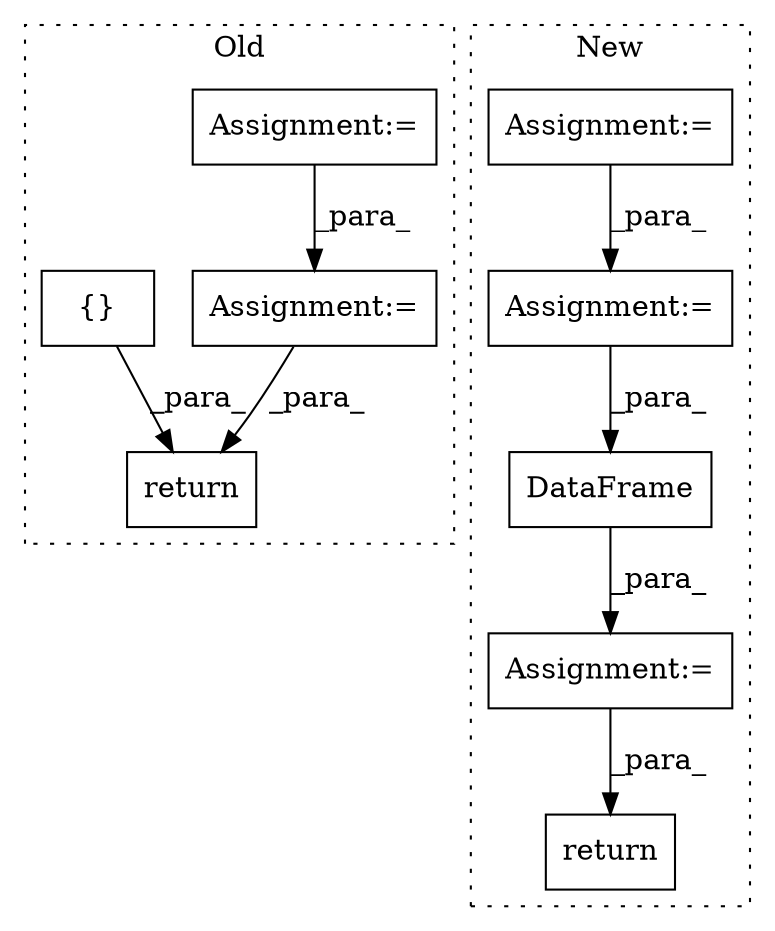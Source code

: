 digraph G {
subgraph cluster0 {
1 [label="return" a="41" s="896" l="7" shape="box"];
4 [label="Assignment:=" a="7" s="716" l="1" shape="box"];
6 [label="Assignment:=" a="7" s="542" l="1" shape="box"];
9 [label="{}" a="4" s="811,833" l="1,1" shape="box"];
label = "Old";
style="dotted";
}
subgraph cluster1 {
2 [label="DataFrame" a="32" s="749,795" l="10,1" shape="box"];
3 [label="return" a="41" s="952" l="7" shape="box"];
5 [label="Assignment:=" a="7" s="892" l="1" shape="box"];
7 [label="Assignment:=" a="7" s="615" l="1" shape="box"];
8 [label="Assignment:=" a="7" s="646" l="1" shape="box"];
label = "New";
style="dotted";
}
2 -> 5 [label="_para_"];
4 -> 1 [label="_para_"];
5 -> 3 [label="_para_"];
6 -> 4 [label="_para_"];
7 -> 8 [label="_para_"];
8 -> 2 [label="_para_"];
9 -> 1 [label="_para_"];
}